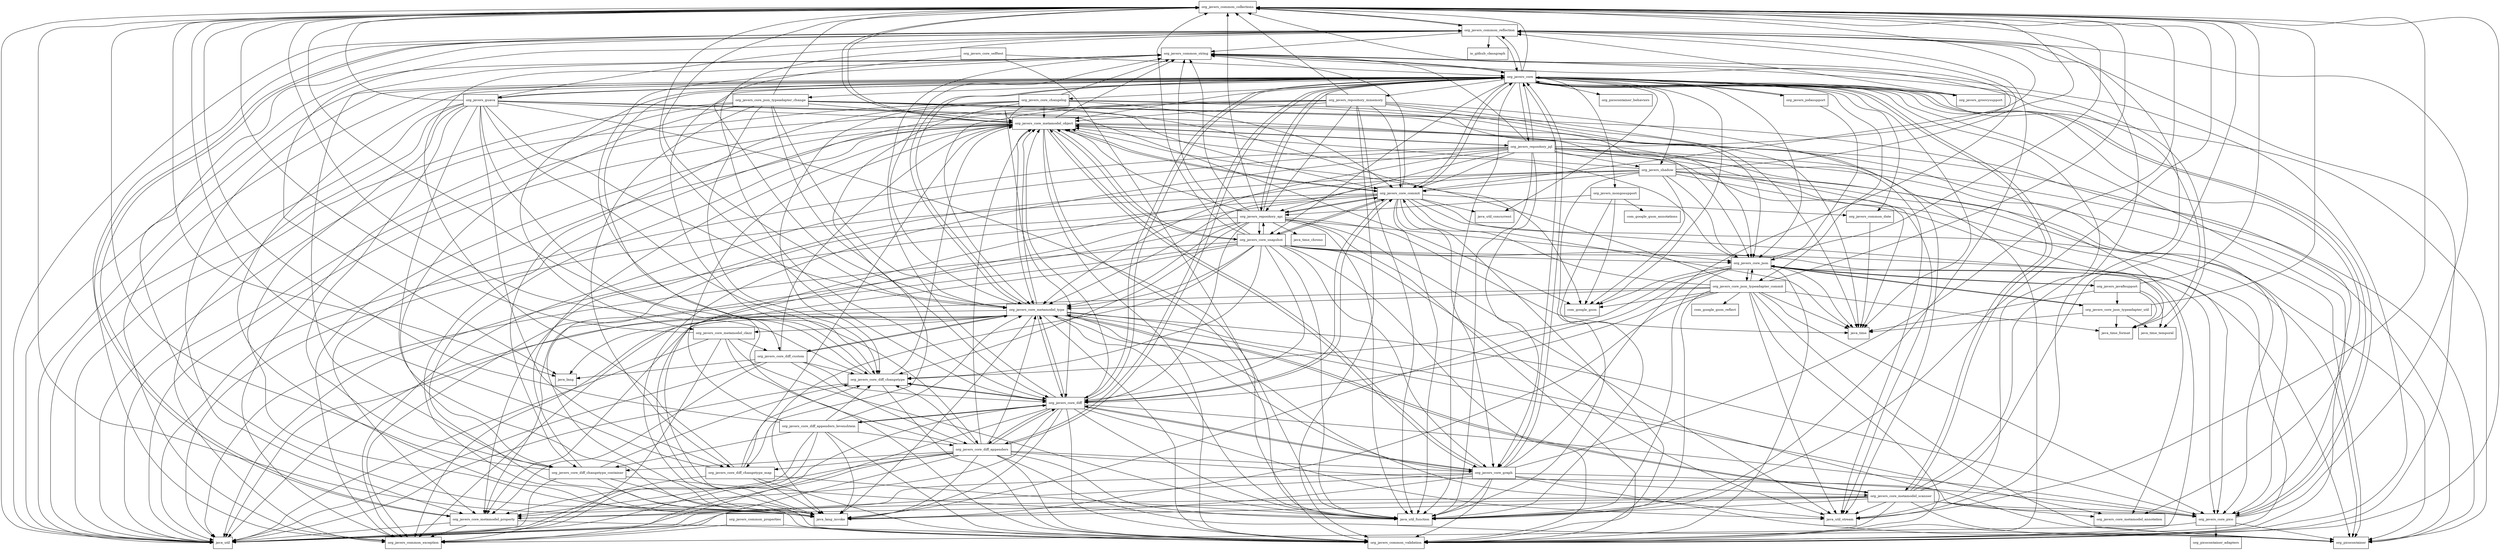 digraph javers_core_5_2_1_package_dependencies {
  node [shape = box, fontsize=10.0];
  org_javers_common_collections -> java_lang;
  org_javers_common_collections -> java_lang_invoke;
  org_javers_common_collections -> java_util;
  org_javers_common_collections -> java_util_function;
  org_javers_common_collections -> java_util_stream;
  org_javers_common_collections -> org_javers_common_reflection;
  org_javers_common_collections -> org_javers_common_validation;
  org_javers_common_collections -> org_javers_core_metamodel_object;
  org_javers_common_date -> java_time;
  org_javers_common_properties -> org_javers_common_exception;
  org_javers_common_properties -> org_javers_common_validation;
  org_javers_common_reflection -> io_github_classgraph;
  org_javers_common_reflection -> java_lang;
  org_javers_common_reflection -> java_lang_invoke;
  org_javers_common_reflection -> java_util;
  org_javers_common_reflection -> java_util_function;
  org_javers_common_reflection -> java_util_stream;
  org_javers_common_reflection -> org_javers_common_collections;
  org_javers_common_reflection -> org_javers_common_exception;
  org_javers_common_reflection -> org_javers_common_string;
  org_javers_common_reflection -> org_javers_common_validation;
  org_javers_common_reflection -> org_javers_core;
  org_javers_common_reflection -> org_javers_core_metamodel_property;
  org_javers_common_string -> java_time_format;
  org_javers_common_string -> java_time_temporal;
  org_javers_common_string -> java_util;
  org_javers_common_string -> org_javers_common_validation;
  org_javers_common_string -> org_javers_core;
  org_javers_core -> com_google_gson;
  org_javers_core -> java_lang_invoke;
  org_javers_core -> java_time;
  org_javers_core -> java_util;
  org_javers_core -> java_util_concurrent;
  org_javers_core -> java_util_function;
  org_javers_core -> java_util_stream;
  org_javers_core -> org_javers_common_collections;
  org_javers_core -> org_javers_common_date;
  org_javers_core -> org_javers_common_exception;
  org_javers_core -> org_javers_common_reflection;
  org_javers_core -> org_javers_common_string;
  org_javers_core -> org_javers_common_validation;
  org_javers_core -> org_javers_core_changelog;
  org_javers_core -> org_javers_core_commit;
  org_javers_core -> org_javers_core_diff;
  org_javers_core -> org_javers_core_diff_appenders;
  org_javers_core -> org_javers_core_diff_changetype;
  org_javers_core -> org_javers_core_diff_custom;
  org_javers_core -> org_javers_core_graph;
  org_javers_core -> org_javers_core_json;
  org_javers_core -> org_javers_core_json_typeadapter_change;
  org_javers_core -> org_javers_core_json_typeadapter_commit;
  org_javers_core -> org_javers_core_metamodel_annotation;
  org_javers_core -> org_javers_core_metamodel_clazz;
  org_javers_core -> org_javers_core_metamodel_object;
  org_javers_core -> org_javers_core_metamodel_property;
  org_javers_core -> org_javers_core_metamodel_scanner;
  org_javers_core -> org_javers_core_metamodel_type;
  org_javers_core -> org_javers_core_pico;
  org_javers_core -> org_javers_core_snapshot;
  org_javers_core -> org_javers_groovysupport;
  org_javers_core -> org_javers_guava;
  org_javers_core -> org_javers_jodasupport;
  org_javers_core -> org_javers_mongosupport;
  org_javers_core -> org_javers_repository_api;
  org_javers_core -> org_javers_repository_inmemory;
  org_javers_core -> org_javers_repository_jql;
  org_javers_core -> org_javers_shadow;
  org_javers_core -> org_picocontainer;
  org_javers_core -> org_picocontainer_behaviors;
  org_javers_core_changelog -> java_time;
  org_javers_core_changelog -> java_util;
  org_javers_core_changelog -> org_javers_common_string;
  org_javers_core_changelog -> org_javers_common_validation;
  org_javers_core_changelog -> org_javers_core_commit;
  org_javers_core_changelog -> org_javers_core_diff;
  org_javers_core_changelog -> org_javers_core_diff_changetype;
  org_javers_core_changelog -> org_javers_core_diff_changetype_container;
  org_javers_core_changelog -> org_javers_core_diff_changetype_map;
  org_javers_core_changelog -> org_javers_core_metamodel_object;
  org_javers_core_commit -> java_lang_invoke;
  org_javers_core_commit -> java_time;
  org_javers_core_commit -> java_util;
  org_javers_core_commit -> java_util_concurrent;
  org_javers_core_commit -> java_util_function;
  org_javers_core_commit -> org_javers_common_collections;
  org_javers_core_commit -> org_javers_common_date;
  org_javers_core_commit -> org_javers_common_exception;
  org_javers_core_commit -> org_javers_common_string;
  org_javers_core_commit -> org_javers_common_validation;
  org_javers_core_commit -> org_javers_core;
  org_javers_core_commit -> org_javers_core_diff;
  org_javers_core_commit -> org_javers_core_graph;
  org_javers_core_commit -> org_javers_core_metamodel_object;
  org_javers_core_commit -> org_javers_core_pico;
  org_javers_core_commit -> org_javers_core_snapshot;
  org_javers_core_commit -> org_javers_repository_api;
  org_javers_core_commit -> org_picocontainer;
  org_javers_core_diff -> java_lang_invoke;
  org_javers_core_diff -> java_util;
  org_javers_core_diff -> java_util_function;
  org_javers_core_diff -> java_util_stream;
  org_javers_core_diff -> org_javers_common_collections;
  org_javers_core_diff -> org_javers_common_exception;
  org_javers_core_diff -> org_javers_common_string;
  org_javers_core_diff -> org_javers_common_validation;
  org_javers_core_diff -> org_javers_core;
  org_javers_core_diff -> org_javers_core_commit;
  org_javers_core_diff -> org_javers_core_diff_appenders;
  org_javers_core_diff -> org_javers_core_diff_appenders_levenshtein;
  org_javers_core_diff -> org_javers_core_diff_changetype;
  org_javers_core_diff -> org_javers_core_graph;
  org_javers_core_diff -> org_javers_core_metamodel_object;
  org_javers_core_diff -> org_javers_core_metamodel_property;
  org_javers_core_diff -> org_javers_core_metamodel_type;
  org_javers_core_diff -> org_javers_core_pico;
  org_javers_core_diff_appenders -> java_lang_invoke;
  org_javers_core_diff_appenders -> java_util;
  org_javers_core_diff_appenders -> java_util_function;
  org_javers_core_diff_appenders -> org_javers_common_collections;
  org_javers_core_diff_appenders -> org_javers_common_exception;
  org_javers_core_diff_appenders -> org_javers_common_validation;
  org_javers_core_diff_appenders -> org_javers_core;
  org_javers_core_diff_appenders -> org_javers_core_diff;
  org_javers_core_diff_appenders -> org_javers_core_diff_changetype;
  org_javers_core_diff_appenders -> org_javers_core_diff_changetype_container;
  org_javers_core_diff_appenders -> org_javers_core_diff_changetype_map;
  org_javers_core_diff_appenders -> org_javers_core_graph;
  org_javers_core_diff_appenders -> org_javers_core_metamodel_object;
  org_javers_core_diff_appenders -> org_javers_core_metamodel_property;
  org_javers_core_diff_appenders -> org_javers_core_metamodel_type;
  org_javers_core_diff_appenders -> org_javers_core_pico;
  org_javers_core_diff_appenders -> org_picocontainer;
  org_javers_core_diff_appenders_levenshtein -> java_lang_invoke;
  org_javers_core_diff_appenders_levenshtein -> java_util;
  org_javers_core_diff_appenders_levenshtein -> org_javers_common_collections;
  org_javers_core_diff_appenders_levenshtein -> org_javers_common_validation;
  org_javers_core_diff_appenders_levenshtein -> org_javers_core_diff;
  org_javers_core_diff_appenders_levenshtein -> org_javers_core_diff_appenders;
  org_javers_core_diff_appenders_levenshtein -> org_javers_core_diff_changetype;
  org_javers_core_diff_appenders_levenshtein -> org_javers_core_diff_changetype_container;
  org_javers_core_diff_appenders_levenshtein -> org_javers_core_metamodel_object;
  org_javers_core_diff_appenders_levenshtein -> org_javers_core_metamodel_property;
  org_javers_core_diff_appenders_levenshtein -> org_javers_core_metamodel_type;
  org_javers_core_diff_changetype -> java_util;
  org_javers_core_diff_changetype -> org_javers_common_collections;
  org_javers_core_diff_changetype -> org_javers_common_string;
  org_javers_core_diff_changetype -> org_javers_common_validation;
  org_javers_core_diff_changetype -> org_javers_core_diff;
  org_javers_core_diff_changetype -> org_javers_core_metamodel_object;
  org_javers_core_diff_changetype_container -> java_lang_invoke;
  org_javers_core_diff_changetype_container -> java_util;
  org_javers_core_diff_changetype_container -> java_util_function;
  org_javers_core_diff_changetype_container -> org_javers_common_collections;
  org_javers_core_diff_changetype_container -> org_javers_common_string;
  org_javers_core_diff_changetype_container -> org_javers_common_validation;
  org_javers_core_diff_changetype_container -> org_javers_core_diff_changetype;
  org_javers_core_diff_changetype_container -> org_javers_core_metamodel_object;
  org_javers_core_diff_changetype_map -> java_lang_invoke;
  org_javers_core_diff_changetype_map -> java_util;
  org_javers_core_diff_changetype_map -> java_util_function;
  org_javers_core_diff_changetype_map -> org_javers_common_collections;
  org_javers_core_diff_changetype_map -> org_javers_common_string;
  org_javers_core_diff_changetype_map -> org_javers_common_validation;
  org_javers_core_diff_changetype_map -> org_javers_core_diff_changetype;
  org_javers_core_diff_changetype_map -> org_javers_core_metamodel_object;
  org_javers_core_diff_custom -> java_lang;
  org_javers_core_diff_custom -> java_util;
  org_javers_core_diff_custom -> org_javers_core_diff;
  org_javers_core_diff_custom -> org_javers_core_diff_appenders;
  org_javers_core_diff_custom -> org_javers_core_diff_changetype;
  org_javers_core_diff_custom -> org_javers_core_metamodel_object;
  org_javers_core_diff_custom -> org_javers_core_metamodel_property;
  org_javers_core_diff_custom -> org_javers_core_metamodel_type;
  org_javers_core_graph -> java_lang_invoke;
  org_javers_core_graph -> java_util;
  org_javers_core_graph -> java_util_function;
  org_javers_core_graph -> org_javers_common_collections;
  org_javers_core_graph -> org_javers_common_reflection;
  org_javers_core_graph -> org_javers_common_validation;
  org_javers_core_graph -> org_javers_core;
  org_javers_core_graph -> org_javers_core_diff;
  org_javers_core_graph -> org_javers_core_metamodel_object;
  org_javers_core_graph -> org_javers_core_metamodel_property;
  org_javers_core_graph -> org_javers_core_metamodel_scanner;
  org_javers_core_graph -> org_javers_core_metamodel_type;
  org_javers_core_graph -> org_javers_core_pico;
  org_javers_core_graph -> org_picocontainer;
  org_javers_core_json -> com_google_gson;
  org_javers_core_json -> java_lang_invoke;
  org_javers_core_json -> java_time;
  org_javers_core_json -> java_util_function;
  org_javers_core_json -> org_javers_common_collections;
  org_javers_core_json -> org_javers_common_validation;
  org_javers_core_json -> org_javers_core_diff_changetype;
  org_javers_core_json -> org_javers_core_json_typeadapter_commit;
  org_javers_core_json -> org_javers_core_json_typeadapter_util;
  org_javers_core_json -> org_javers_core_metamodel_annotation;
  org_javers_core_json -> org_javers_core_metamodel_object;
  org_javers_core_json -> org_javers_java8support;
  org_javers_core_json_typeadapter_change -> com_google_gson;
  org_javers_core_json_typeadapter_change -> java_util;
  org_javers_core_json_typeadapter_change -> org_javers_common_collections;
  org_javers_core_json_typeadapter_change -> org_javers_common_exception;
  org_javers_core_json_typeadapter_change -> org_javers_core_commit;
  org_javers_core_json_typeadapter_change -> org_javers_core_diff;
  org_javers_core_json_typeadapter_change -> org_javers_core_diff_changetype;
  org_javers_core_json_typeadapter_change -> org_javers_core_diff_changetype_container;
  org_javers_core_json_typeadapter_change -> org_javers_core_diff_changetype_map;
  org_javers_core_json_typeadapter_change -> org_javers_core_json;
  org_javers_core_json_typeadapter_change -> org_javers_core_metamodel_object;
  org_javers_core_json_typeadapter_change -> org_javers_core_metamodel_type;
  org_javers_core_json_typeadapter_change -> org_javers_core_pico;
  org_javers_core_json_typeadapter_change -> org_picocontainer;
  org_javers_core_json_typeadapter_commit -> com_google_gson;
  org_javers_core_json_typeadapter_commit -> com_google_gson_reflect;
  org_javers_core_json_typeadapter_commit -> java_lang_invoke;
  org_javers_core_json_typeadapter_commit -> java_time;
  org_javers_core_json_typeadapter_commit -> java_time_format;
  org_javers_core_json_typeadapter_commit -> java_util;
  org_javers_core_json_typeadapter_commit -> java_util_function;
  org_javers_core_json_typeadapter_commit -> java_util_stream;
  org_javers_core_json_typeadapter_commit -> org_javers_common_collections;
  org_javers_core_json_typeadapter_commit -> org_javers_common_validation;
  org_javers_core_json_typeadapter_commit -> org_javers_core_commit;
  org_javers_core_json_typeadapter_commit -> org_javers_core_diff;
  org_javers_core_json_typeadapter_commit -> org_javers_core_json;
  org_javers_core_json_typeadapter_commit -> org_javers_core_metamodel_object;
  org_javers_core_json_typeadapter_commit -> org_javers_core_metamodel_type;
  org_javers_core_json_typeadapter_commit -> org_javers_core_pico;
  org_javers_core_json_typeadapter_commit -> org_picocontainer;
  org_javers_core_json_typeadapter_util -> java_time;
  org_javers_core_json_typeadapter_util -> java_time_format;
  org_javers_core_json_typeadapter_util -> java_time_temporal;
  org_javers_core_json_typeadapter_util -> org_javers_common_collections;
  org_javers_core_json_typeadapter_util -> org_javers_core_json;
  org_javers_core_metamodel_clazz -> java_util;
  org_javers_core_metamodel_clazz -> java_util_function;
  org_javers_core_metamodel_clazz -> org_javers_common_collections;
  org_javers_core_metamodel_clazz -> org_javers_common_exception;
  org_javers_core_metamodel_clazz -> org_javers_common_validation;
  org_javers_core_metamodel_clazz -> org_javers_core_diff_custom;
  org_javers_core_metamodel_object -> java_lang_invoke;
  org_javers_core_metamodel_object -> java_util;
  org_javers_core_metamodel_object -> java_util_function;
  org_javers_core_metamodel_object -> java_util_stream;
  org_javers_core_metamodel_object -> org_javers_common_collections;
  org_javers_core_metamodel_object -> org_javers_common_exception;
  org_javers_core_metamodel_object -> org_javers_common_string;
  org_javers_core_metamodel_object -> org_javers_common_validation;
  org_javers_core_metamodel_object -> org_javers_core_commit;
  org_javers_core_metamodel_object -> org_javers_core_graph;
  org_javers_core_metamodel_object -> org_javers_core_metamodel_property;
  org_javers_core_metamodel_object -> org_javers_core_metamodel_type;
  org_javers_core_metamodel_object -> org_javers_core_snapshot;
  org_javers_core_metamodel_object -> org_javers_repository_jql;
  org_javers_core_metamodel_object -> org_picocontainer;
  org_javers_core_metamodel_property -> java_util;
  org_javers_core_metamodel_property -> org_javers_common_exception;
  org_javers_core_metamodel_property -> org_javers_common_reflection;
  org_javers_core_metamodel_property -> org_javers_common_validation;
  org_javers_core_metamodel_scanner -> java_lang_invoke;
  org_javers_core_metamodel_scanner -> java_util;
  org_javers_core_metamodel_scanner -> java_util_function;
  org_javers_core_metamodel_scanner -> java_util_stream;
  org_javers_core_metamodel_scanner -> org_javers_common_collections;
  org_javers_core_metamodel_scanner -> org_javers_common_reflection;
  org_javers_core_metamodel_scanner -> org_javers_common_validation;
  org_javers_core_metamodel_scanner -> org_javers_core;
  org_javers_core_metamodel_scanner -> org_javers_core_metamodel_annotation;
  org_javers_core_metamodel_scanner -> org_javers_core_metamodel_property;
  org_javers_core_metamodel_scanner -> org_javers_core_metamodel_type;
  org_javers_core_metamodel_scanner -> org_javers_core_pico;
  org_javers_core_metamodel_scanner -> org_picocontainer;
  org_javers_core_metamodel_type -> java_lang;
  org_javers_core_metamodel_type -> java_lang_invoke;
  org_javers_core_metamodel_type -> java_util;
  org_javers_core_metamodel_type -> java_util_function;
  org_javers_core_metamodel_type -> java_util_stream;
  org_javers_core_metamodel_type -> org_javers_common_collections;
  org_javers_core_metamodel_type -> org_javers_common_exception;
  org_javers_core_metamodel_type -> org_javers_common_reflection;
  org_javers_core_metamodel_type -> org_javers_common_string;
  org_javers_core_metamodel_type -> org_javers_common_validation;
  org_javers_core_metamodel_type -> org_javers_core;
  org_javers_core_metamodel_type -> org_javers_core_diff;
  org_javers_core_metamodel_type -> org_javers_core_diff_custom;
  org_javers_core_metamodel_type -> org_javers_core_metamodel_annotation;
  org_javers_core_metamodel_type -> org_javers_core_metamodel_clazz;
  org_javers_core_metamodel_type -> org_javers_core_metamodel_object;
  org_javers_core_metamodel_type -> org_javers_core_metamodel_property;
  org_javers_core_metamodel_type -> org_javers_core_metamodel_scanner;
  org_javers_core_metamodel_type -> org_javers_core_pico;
  org_javers_core_metamodel_type -> org_picocontainer;
  org_javers_core_pico -> org_javers_common_exception;
  org_javers_core_pico -> org_javers_common_reflection;
  org_javers_core_pico -> org_javers_core;
  org_javers_core_pico -> org_picocontainer;
  org_javers_core_pico -> org_picocontainer_adapters;
  org_javers_core_selftest -> org_javers_common_validation;
  org_javers_core_selftest -> org_javers_core;
  org_javers_core_selftest -> org_javers_core_diff;
  org_javers_core_snapshot -> java_lang_invoke;
  org_javers_core_snapshot -> java_util;
  org_javers_core_snapshot -> java_util_function;
  org_javers_core_snapshot -> java_util_stream;
  org_javers_core_snapshot -> org_javers_common_collections;
  org_javers_core_snapshot -> org_javers_common_exception;
  org_javers_core_snapshot -> org_javers_common_string;
  org_javers_core_snapshot -> org_javers_common_validation;
  org_javers_core_snapshot -> org_javers_core_commit;
  org_javers_core_snapshot -> org_javers_core_diff;
  org_javers_core_snapshot -> org_javers_core_diff_changetype;
  org_javers_core_snapshot -> org_javers_core_graph;
  org_javers_core_snapshot -> org_javers_core_json;
  org_javers_core_snapshot -> org_javers_core_metamodel_object;
  org_javers_core_snapshot -> org_javers_core_metamodel_property;
  org_javers_core_snapshot -> org_javers_core_metamodel_type;
  org_javers_core_snapshot -> org_javers_core_pico;
  org_javers_core_snapshot -> org_javers_repository_api;
  org_javers_core_snapshot -> org_picocontainer;
  org_javers_groovysupport -> org_javers_common_reflection;
  org_javers_groovysupport -> org_javers_core;
  org_javers_guava -> com_google_gson;
  org_javers_guava -> java_lang_invoke;
  org_javers_guava -> java_util;
  org_javers_guava -> java_util_function;
  org_javers_guava -> org_javers_common_collections;
  org_javers_guava -> org_javers_common_exception;
  org_javers_guava -> org_javers_common_reflection;
  org_javers_guava -> org_javers_common_validation;
  org_javers_guava -> org_javers_core;
  org_javers_guava -> org_javers_core_diff_appenders;
  org_javers_guava -> org_javers_core_diff_changetype;
  org_javers_guava -> org_javers_core_diff_changetype_container;
  org_javers_guava -> org_javers_core_diff_changetype_map;
  org_javers_guava -> org_javers_core_json;
  org_javers_guava -> org_javers_core_metamodel_object;
  org_javers_guava -> org_javers_core_metamodel_type;
  org_javers_java8support -> java_time;
  org_javers_java8support -> java_time_format;
  org_javers_java8support -> java_time_temporal;
  org_javers_java8support -> org_javers_common_collections;
  org_javers_java8support -> org_javers_core_json;
  org_javers_java8support -> org_javers_core_json_typeadapter_util;
  org_javers_jodasupport -> org_javers_core;
  org_javers_jodasupport -> org_javers_core_json;
  org_javers_mongosupport -> com_google_gson;
  org_javers_mongosupport -> com_google_gson_annotations;
  org_javers_mongosupport -> java_util_function;
  org_javers_mongosupport -> org_javers_repository_api;
  org_javers_repository_api -> java_lang_invoke;
  org_javers_repository_api -> java_time;
  org_javers_repository_api -> java_time_chrono;
  org_javers_repository_api -> java_util;
  org_javers_repository_api -> java_util_function;
  org_javers_repository_api -> java_util_stream;
  org_javers_repository_api -> org_javers_common_collections;
  org_javers_repository_api -> org_javers_common_string;
  org_javers_repository_api -> org_javers_common_validation;
  org_javers_repository_api -> org_javers_core;
  org_javers_repository_api -> org_javers_core_commit;
  org_javers_repository_api -> org_javers_core_diff;
  org_javers_repository_api -> org_javers_core_diff_changetype;
  org_javers_repository_api -> org_javers_core_json;
  org_javers_repository_api -> org_javers_core_metamodel_object;
  org_javers_repository_api -> org_javers_core_metamodel_type;
  org_javers_repository_api -> org_javers_core_snapshot;
  org_javers_repository_inmemory -> java_lang_invoke;
  org_javers_repository_inmemory -> java_time;
  org_javers_repository_inmemory -> java_util;
  org_javers_repository_inmemory -> java_util_function;
  org_javers_repository_inmemory -> java_util_stream;
  org_javers_repository_inmemory -> org_javers_common_collections;
  org_javers_repository_inmemory -> org_javers_common_validation;
  org_javers_repository_inmemory -> org_javers_core_commit;
  org_javers_repository_inmemory -> org_javers_core_json;
  org_javers_repository_inmemory -> org_javers_core_metamodel_object;
  org_javers_repository_inmemory -> org_javers_core_metamodel_type;
  org_javers_repository_inmemory -> org_javers_repository_api;
  org_javers_repository_jql -> java_lang_invoke;
  org_javers_repository_jql -> java_time;
  org_javers_repository_jql -> java_util;
  org_javers_repository_jql -> java_util_function;
  org_javers_repository_jql -> java_util_stream;
  org_javers_repository_jql -> org_javers_common_collections;
  org_javers_repository_jql -> org_javers_common_exception;
  org_javers_repository_jql -> org_javers_common_string;
  org_javers_repository_jql -> org_javers_common_validation;
  org_javers_repository_jql -> org_javers_core;
  org_javers_repository_jql -> org_javers_core_commit;
  org_javers_repository_jql -> org_javers_core_graph;
  org_javers_repository_jql -> org_javers_core_metamodel_object;
  org_javers_repository_jql -> org_javers_core_metamodel_type;
  org_javers_repository_jql -> org_javers_core_pico;
  org_javers_repository_jql -> org_javers_repository_api;
  org_javers_repository_jql -> org_javers_shadow;
  org_javers_repository_jql -> org_picocontainer;
  org_javers_shadow -> com_google_gson;
  org_javers_shadow -> java_lang_invoke;
  org_javers_shadow -> java_time_format;
  org_javers_shadow -> java_util_function;
  org_javers_shadow -> org_javers_common_collections;
  org_javers_shadow -> org_javers_common_validation;
  org_javers_shadow -> org_javers_core_commit;
  org_javers_shadow -> org_javers_core_json;
  org_javers_shadow -> org_javers_core_metamodel_object;
  org_javers_shadow -> org_javers_core_metamodel_property;
  org_javers_shadow -> org_javers_core_metamodel_type;
  org_javers_shadow -> org_javers_core_pico;
  org_javers_shadow -> org_picocontainer;
}
